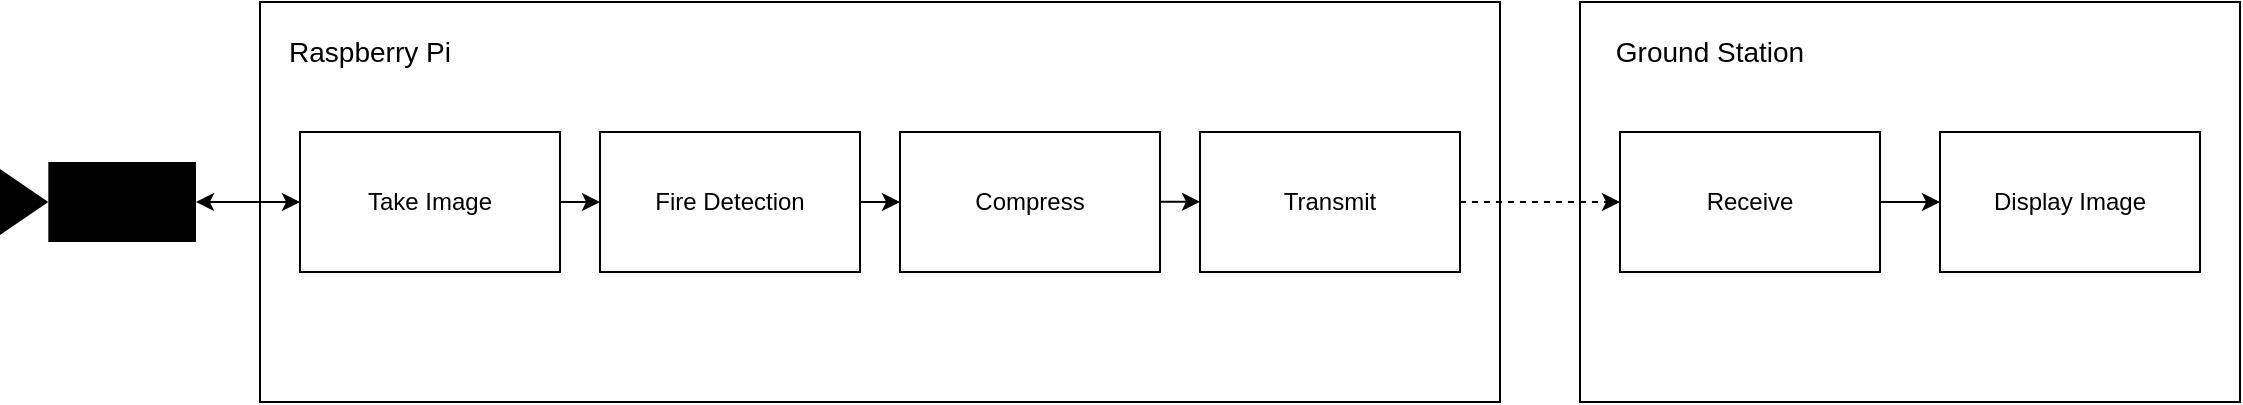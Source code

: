 <mxfile version="17.4.6" type="github">
  <diagram id="ZlZTLl9qBm76-yumSMIl" name="Page-1">
    <mxGraphModel dx="1422" dy="732" grid="1" gridSize="10" guides="1" tooltips="1" connect="1" arrows="1" fold="1" page="1" pageScale="1" pageWidth="850" pageHeight="1100" math="0" shadow="0">
      <root>
        <mxCell id="0" />
        <mxCell id="1" parent="0" />
        <mxCell id="5bI8XY3w1S8-RSY9WLTQ-2" value="" style="rounded=0;whiteSpace=wrap;html=1;fillColor=none;" parent="1" vertex="1">
          <mxGeometry x="150" y="280" width="620" height="200" as="geometry" />
        </mxCell>
        <mxCell id="5bI8XY3w1S8-RSY9WLTQ-3" value="Fire Detection" style="rounded=0;whiteSpace=wrap;html=1;" parent="1" vertex="1">
          <mxGeometry x="320" y="345" width="130" height="70" as="geometry" />
        </mxCell>
        <mxCell id="5bI8XY3w1S8-RSY9WLTQ-4" value="Take Image" style="rounded=0;whiteSpace=wrap;html=1;" parent="1" vertex="1">
          <mxGeometry x="170" y="345" width="130" height="70" as="geometry" />
        </mxCell>
        <mxCell id="5bI8XY3w1S8-RSY9WLTQ-5" value="Compress" style="rounded=0;whiteSpace=wrap;html=1;" parent="1" vertex="1">
          <mxGeometry x="470" y="345" width="130" height="70" as="geometry" />
        </mxCell>
        <mxCell id="5bI8XY3w1S8-RSY9WLTQ-6" value="&lt;font style=&quot;font-size: 14px&quot;&gt;Raspberry Pi&lt;/font&gt;" style="text;html=1;strokeColor=none;fillColor=none;align=center;verticalAlign=middle;whiteSpace=wrap;rounded=0;" parent="1" vertex="1">
          <mxGeometry x="160" y="290" width="90" height="30" as="geometry" />
        </mxCell>
        <mxCell id="5bI8XY3w1S8-RSY9WLTQ-7" value="" style="endArrow=classic;html=1;rounded=0;fontSize=14;entryX=0;entryY=0.5;entryDx=0;entryDy=0;" parent="1" source="5bI8XY3w1S8-RSY9WLTQ-4" target="5bI8XY3w1S8-RSY9WLTQ-3" edge="1">
          <mxGeometry width="50" height="50" relative="1" as="geometry">
            <mxPoint x="450" y="400" as="sourcePoint" />
            <mxPoint x="500" y="350" as="targetPoint" />
          </mxGeometry>
        </mxCell>
        <mxCell id="5bI8XY3w1S8-RSY9WLTQ-8" value="" style="endArrow=classic;html=1;rounded=0;fontSize=14;exitX=1;exitY=0.5;exitDx=0;exitDy=0;entryX=0;entryY=0.5;entryDx=0;entryDy=0;" parent="1" source="5bI8XY3w1S8-RSY9WLTQ-3" target="5bI8XY3w1S8-RSY9WLTQ-5" edge="1">
          <mxGeometry width="50" height="50" relative="1" as="geometry">
            <mxPoint x="450" y="400" as="sourcePoint" />
            <mxPoint x="500" y="350" as="targetPoint" />
          </mxGeometry>
        </mxCell>
        <mxCell id="5bI8XY3w1S8-RSY9WLTQ-9" value="" style="shape=mxgraph.signs.tech.video_camera;html=1;pointerEvents=1;fillColor=#000000;strokeColor=none;verticalLabelPosition=bottom;verticalAlign=top;align=center;fontSize=14;rotation=-180;" parent="1" vertex="1">
          <mxGeometry x="20" y="360" width="98" height="40" as="geometry" />
        </mxCell>
        <mxCell id="5bI8XY3w1S8-RSY9WLTQ-10" value="" style="endArrow=classic;startArrow=classic;html=1;rounded=0;fontSize=14;exitX=0;exitY=0.5;exitDx=0;exitDy=0;exitPerimeter=0;entryX=0;entryY=0.5;entryDx=0;entryDy=0;" parent="1" source="5bI8XY3w1S8-RSY9WLTQ-9" target="5bI8XY3w1S8-RSY9WLTQ-4" edge="1">
          <mxGeometry width="50" height="50" relative="1" as="geometry">
            <mxPoint x="400" y="400" as="sourcePoint" />
            <mxPoint x="450" y="350" as="targetPoint" />
          </mxGeometry>
        </mxCell>
        <mxCell id="5bI8XY3w1S8-RSY9WLTQ-11" value="" style="endArrow=classic;html=1;rounded=0;fontSize=14;jumpStyle=none;dashed=1;entryX=0;entryY=0.5;entryDx=0;entryDy=0;" parent="1" source="JAS4EgoxTvQcvhP8qU_K-1" target="5bI8XY3w1S8-RSY9WLTQ-14" edge="1">
          <mxGeometry width="50" height="50" relative="1" as="geometry">
            <mxPoint x="820" y="380" as="sourcePoint" />
            <mxPoint x="710" y="380" as="targetPoint" />
          </mxGeometry>
        </mxCell>
        <mxCell id="5bI8XY3w1S8-RSY9WLTQ-12" value="" style="rounded=0;whiteSpace=wrap;html=1;fontSize=14;fillColor=none;" parent="1" vertex="1">
          <mxGeometry x="810" y="280" width="330" height="200" as="geometry" />
        </mxCell>
        <mxCell id="5bI8XY3w1S8-RSY9WLTQ-14" value="Receive" style="rounded=0;whiteSpace=wrap;html=1;" parent="1" vertex="1">
          <mxGeometry x="830" y="345" width="130" height="70" as="geometry" />
        </mxCell>
        <mxCell id="5bI8XY3w1S8-RSY9WLTQ-15" value="Display Image" style="rounded=0;whiteSpace=wrap;html=1;" parent="1" vertex="1">
          <mxGeometry x="990" y="345" width="130" height="70" as="geometry" />
        </mxCell>
        <mxCell id="5bI8XY3w1S8-RSY9WLTQ-16" value="" style="endArrow=classic;html=1;rounded=0;fontSize=14;jumpStyle=none;exitX=1;exitY=0.5;exitDx=0;exitDy=0;" parent="1" source="5bI8XY3w1S8-RSY9WLTQ-14" target="5bI8XY3w1S8-RSY9WLTQ-15" edge="1">
          <mxGeometry width="50" height="50" relative="1" as="geometry">
            <mxPoint x="720" y="460" as="sourcePoint" />
            <mxPoint x="770" y="410" as="targetPoint" />
          </mxGeometry>
        </mxCell>
        <mxCell id="5bI8XY3w1S8-RSY9WLTQ-17" value="Ground Station" style="text;html=1;strokeColor=none;fillColor=none;align=center;verticalAlign=middle;whiteSpace=wrap;rounded=0;fontSize=14;" parent="1" vertex="1">
          <mxGeometry x="820" y="290" width="110" height="30" as="geometry" />
        </mxCell>
        <mxCell id="JAS4EgoxTvQcvhP8qU_K-1" value="Transmit" style="rounded=0;whiteSpace=wrap;html=1;" vertex="1" parent="1">
          <mxGeometry x="620" y="345" width="130" height="70" as="geometry" />
        </mxCell>
        <mxCell id="JAS4EgoxTvQcvhP8qU_K-2" value="" style="endArrow=classic;html=1;rounded=0;fontSize=14;exitX=1;exitY=0.5;exitDx=0;exitDy=0;entryX=0;entryY=0.5;entryDx=0;entryDy=0;" edge="1" parent="1">
          <mxGeometry width="50" height="50" relative="1" as="geometry">
            <mxPoint x="600" y="379.88" as="sourcePoint" />
            <mxPoint x="620" y="379.88" as="targetPoint" />
          </mxGeometry>
        </mxCell>
      </root>
    </mxGraphModel>
  </diagram>
</mxfile>
